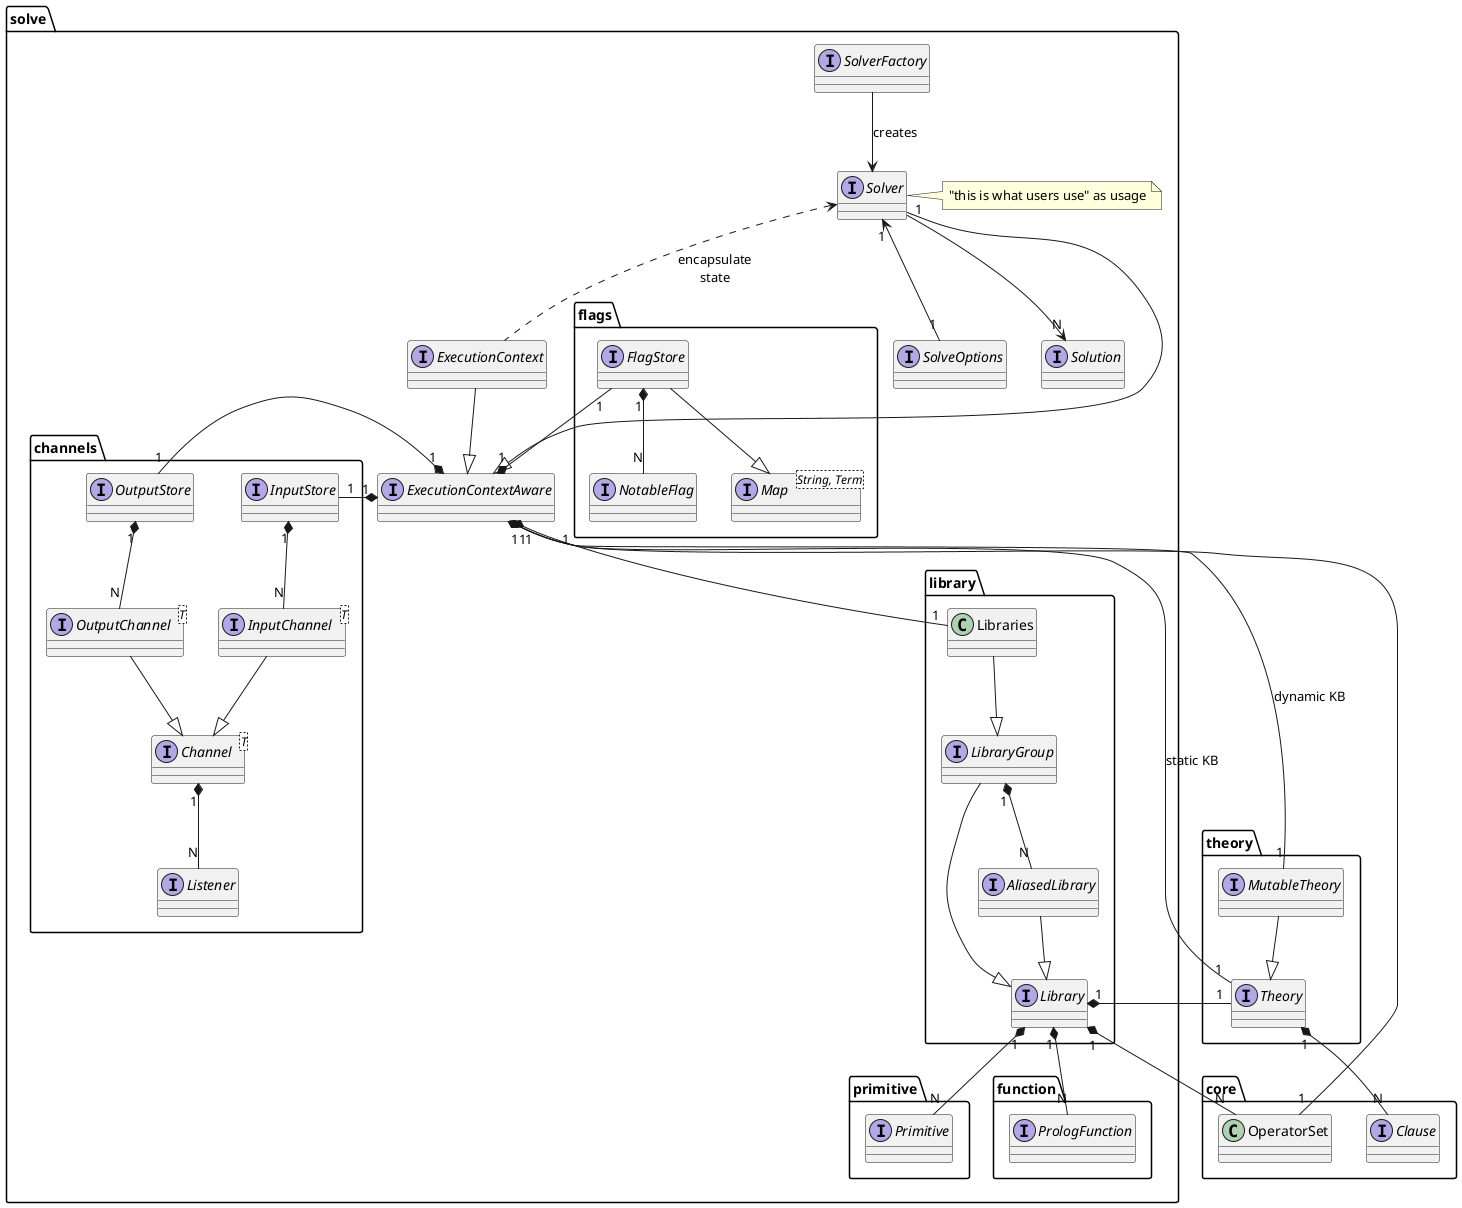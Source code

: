 @startuml

package solve {
    interface ExecutionContextAware

    interface Solver

    interface ExecutionContext

    ExecutionContext --|> ExecutionContextAware
    Solver --|> ExecutionContextAware

    Solver <.. ExecutionContext : "encapsulate\nstate"

    interface SolverFactory

    SolverFactory --> Solver : creates

    note right of Solver: "this is what users use" as usage

    interface SolveOptions

    interface Solution

    Solver "1" --> "N" Solution
    Solver "1" <-- "1" SolveOptions
}

package solve.primitive {
    interface Primitive
}

package solve.function {
    interface PrologFunction
}


package solve.library {
    interface Library

    interface AliasedLibrary

    interface LibraryGroup

    class Libraries

    AliasedLibrary --|> Library
    LibraryGroup --|> Library

    LibraryGroup "1" *-- "N" AliasedLibrary

    Libraries --|> LibraryGroup
}

Library "1" *-down- "N" PrologFunction
Library "1" *-- "N" Primitive

ExecutionContextAware "1" *-- "1" Libraries

package theory {
    interface Theory
    interface MutableTheory

    MutableTheory --|> Theory
}

Library "1" *-right- "1" Theory

ExecutionContextAware "1" *-- "1" Theory: static KB
ExecutionContextAware "1" *-- "1" MutableTheory: dynamic KB

package core {
'    interface Term
'    interface Struct
    interface Clause

'    Clause --|> Struct
'    Struct --|> Term

'    class Operator
    class OperatorSet

'    OperatorSet "1" *-- "N" Operator
}

Library "1" *-- "N" OperatorSet
Theory "1" *-- "N" Clause

ExecutionContextAware "1" *-- "1" OperatorSet

package solve.flags {
    interface NotableFlag
    interface Map<String, Term>
    interface FlagStore

    FlagStore --|> Map
    FlagStore "1" *-- "N" NotableFlag
}

ExecutionContextAware "1" *-up- "1" FlagStore

package solve.channels {
    interface Listener
    interface Channel<T>
    interface InputChannel<T>
    interface OutputChannel<T>
    interface InputStore
    interface OutputStore

    Channel "1" *-- "N" Listener
    InputChannel --|> Channel
    OutputChannel --|> Channel

    InputStore "1" *-- "N" InputChannel
    OutputStore "1" *-- "N" OutputChannel
}

ExecutionContextAware "1" *-left- "1" InputStore
ExecutionContextAware "1" *-left- "1" OutputStore

@enduml